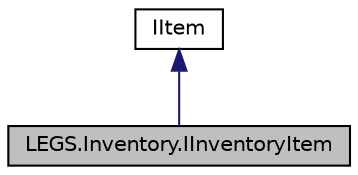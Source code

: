 digraph "LEGS.Inventory.IInventoryItem"
{
 // LATEX_PDF_SIZE
  edge [fontname="Helvetica",fontsize="10",labelfontname="Helvetica",labelfontsize="10"];
  node [fontname="Helvetica",fontsize="10",shape=record];
  Node1 [label="LEGS.Inventory.IInventoryItem",height=0.2,width=0.4,color="black", fillcolor="grey75", style="filled", fontcolor="black",tooltip=" "];
  Node2 -> Node1 [dir="back",color="midnightblue",fontsize="10",style="solid",fontname="Helvetica"];
  Node2 [label="IItem",height=0.2,width=0.4,color="black", fillcolor="white", style="filled",URL="$interfaceLEGS_1_1Items_1_1IItem.html",tooltip=" "];
}
